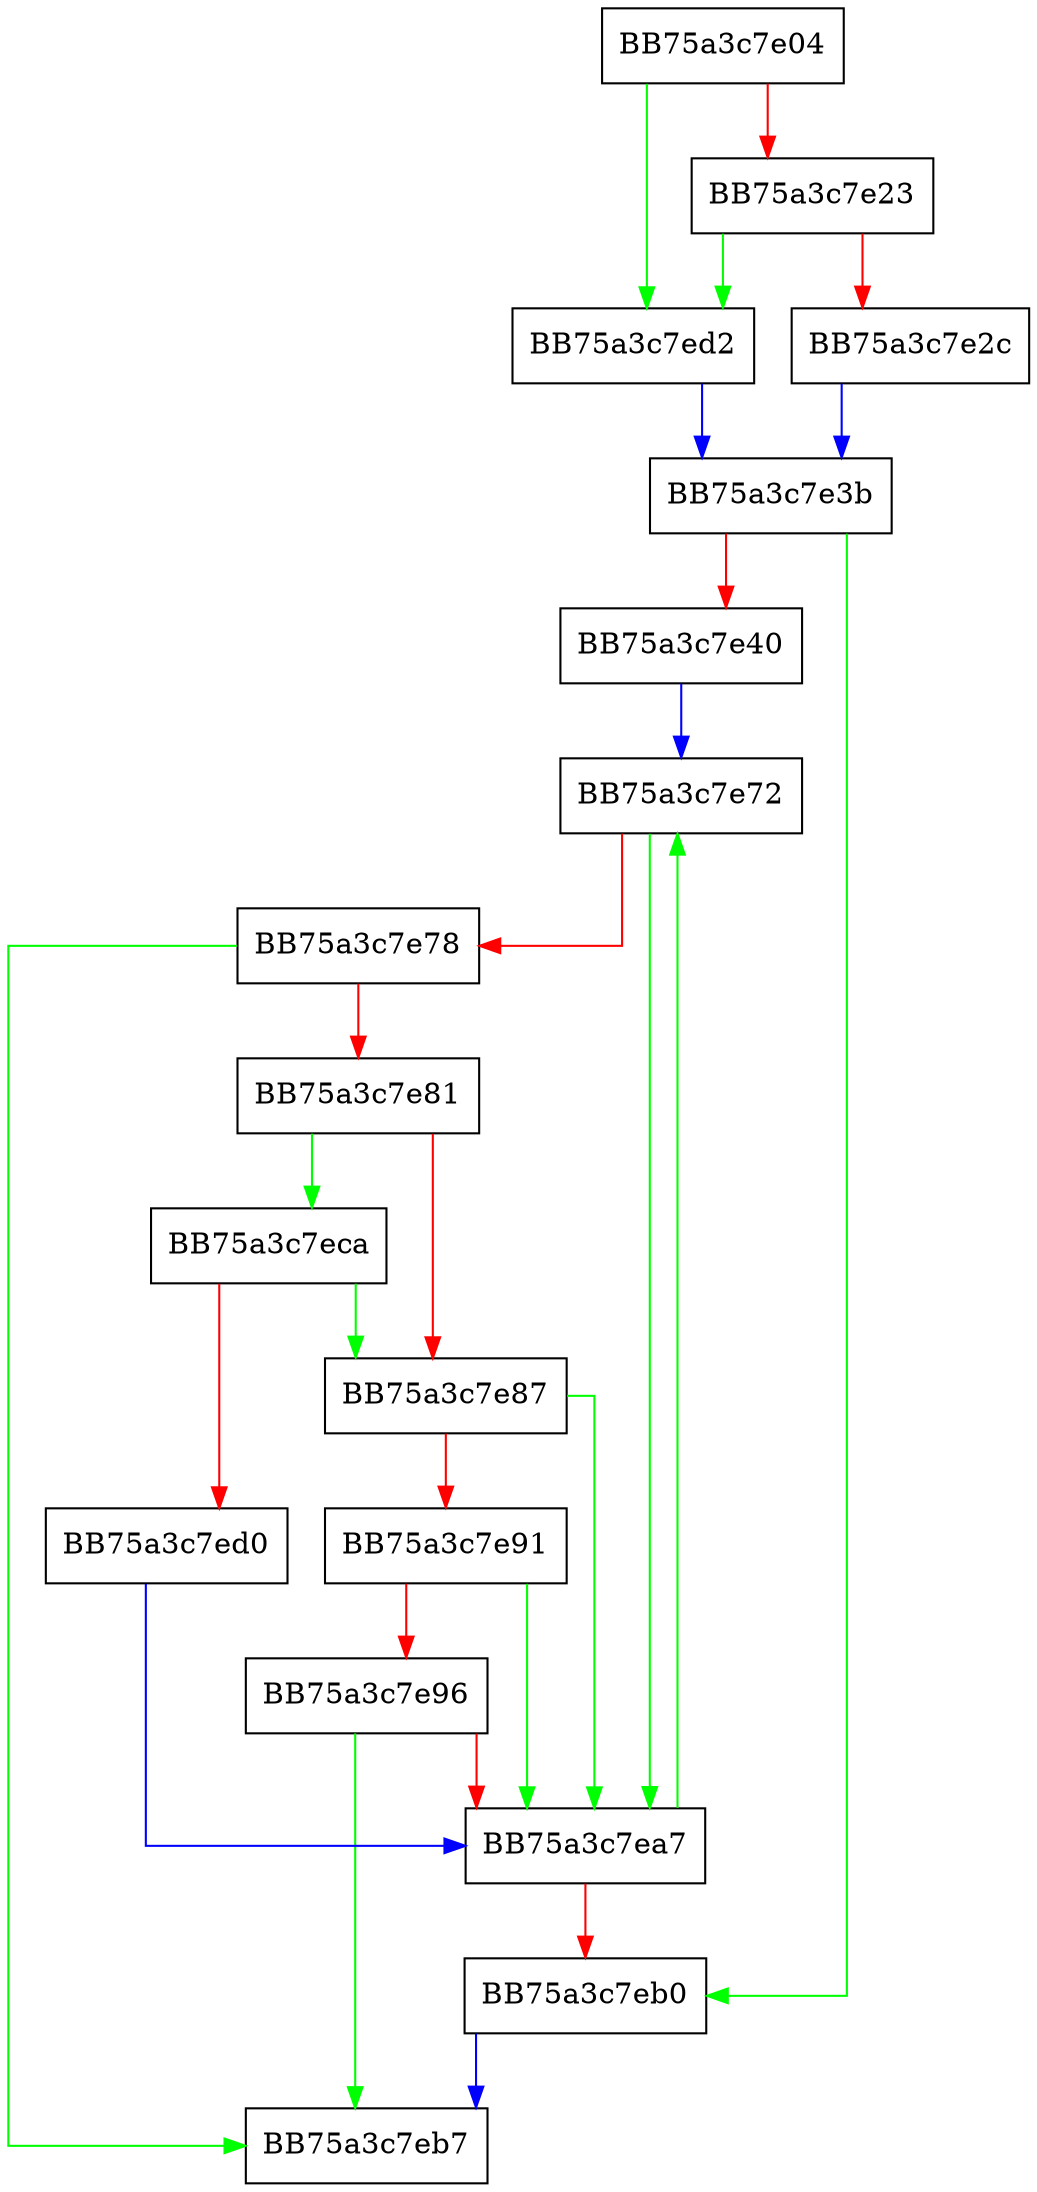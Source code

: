 digraph luaT_gettmbyobj {
  node [shape="box"];
  graph [splines=ortho];
  BB75a3c7e04 -> BB75a3c7ed2 [color="green"];
  BB75a3c7e04 -> BB75a3c7e23 [color="red"];
  BB75a3c7e23 -> BB75a3c7ed2 [color="green"];
  BB75a3c7e23 -> BB75a3c7e2c [color="red"];
  BB75a3c7e2c -> BB75a3c7e3b [color="blue"];
  BB75a3c7e3b -> BB75a3c7eb0 [color="green"];
  BB75a3c7e3b -> BB75a3c7e40 [color="red"];
  BB75a3c7e40 -> BB75a3c7e72 [color="blue"];
  BB75a3c7e72 -> BB75a3c7ea7 [color="green"];
  BB75a3c7e72 -> BB75a3c7e78 [color="red"];
  BB75a3c7e78 -> BB75a3c7eb7 [color="green"];
  BB75a3c7e78 -> BB75a3c7e81 [color="red"];
  BB75a3c7e81 -> BB75a3c7eca [color="green"];
  BB75a3c7e81 -> BB75a3c7e87 [color="red"];
  BB75a3c7e87 -> BB75a3c7ea7 [color="green"];
  BB75a3c7e87 -> BB75a3c7e91 [color="red"];
  BB75a3c7e91 -> BB75a3c7ea7 [color="green"];
  BB75a3c7e91 -> BB75a3c7e96 [color="red"];
  BB75a3c7e96 -> BB75a3c7eb7 [color="green"];
  BB75a3c7e96 -> BB75a3c7ea7 [color="red"];
  BB75a3c7ea7 -> BB75a3c7e72 [color="green"];
  BB75a3c7ea7 -> BB75a3c7eb0 [color="red"];
  BB75a3c7eb0 -> BB75a3c7eb7 [color="blue"];
  BB75a3c7eca -> BB75a3c7e87 [color="green"];
  BB75a3c7eca -> BB75a3c7ed0 [color="red"];
  BB75a3c7ed0 -> BB75a3c7ea7 [color="blue"];
  BB75a3c7ed2 -> BB75a3c7e3b [color="blue"];
}